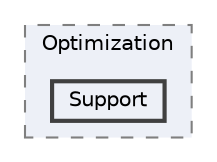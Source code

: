digraph "C:/GIT 2/numerics/.NET 8.0/Numerics/Mathematics/Optimization/Support"
{
 // LATEX_PDF_SIZE
  bgcolor="transparent";
  edge [fontname=Helvetica,fontsize=10,labelfontname=Helvetica,labelfontsize=10];
  node [fontname=Helvetica,fontsize=10,shape=box,height=0.2,width=0.4];
  compound=true
  subgraph clusterdir_4fb306b7b960b3fa26fc204cafd4a1db {
    graph [ bgcolor="#edf0f7", pencolor="grey50", label="Optimization", fontname=Helvetica,fontsize=10 style="filled,dashed", URL="dir_4fb306b7b960b3fa26fc204cafd4a1db.html",tooltip=""]
  dir_6355b74c8034b16bb1bbeb3662a575e9 [label="Support", fillcolor="#edf0f7", color="grey25", style="filled,bold", URL="dir_6355b74c8034b16bb1bbeb3662a575e9.html",tooltip=""];
  }
}
